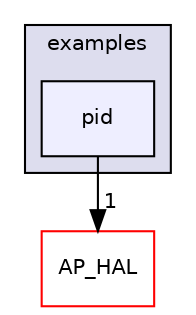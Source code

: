 digraph "libraries/PID/examples/pid" {
  compound=true
  node [ fontsize="10", fontname="Helvetica"];
  edge [ labelfontsize="10", labelfontname="Helvetica"];
  subgraph clusterdir_6b23e66638197a74a0e9e6757bed9761 {
    graph [ bgcolor="#ddddee", pencolor="black", label="examples" fontname="Helvetica", fontsize="10", URL="dir_6b23e66638197a74a0e9e6757bed9761.html"]
  dir_95da604dcae91a642f7d705e36276b03 [shape=box, label="pid", style="filled", fillcolor="#eeeeff", pencolor="black", URL="dir_95da604dcae91a642f7d705e36276b03.html"];
  }
  dir_1cbc10423b2512b31103883361e0123b [shape=box label="AP_HAL" fillcolor="white" style="filled" color="red" URL="dir_1cbc10423b2512b31103883361e0123b.html"];
  dir_95da604dcae91a642f7d705e36276b03->dir_1cbc10423b2512b31103883361e0123b [headlabel="1", labeldistance=1.5 headhref="dir_000184_000057.html"];
}
